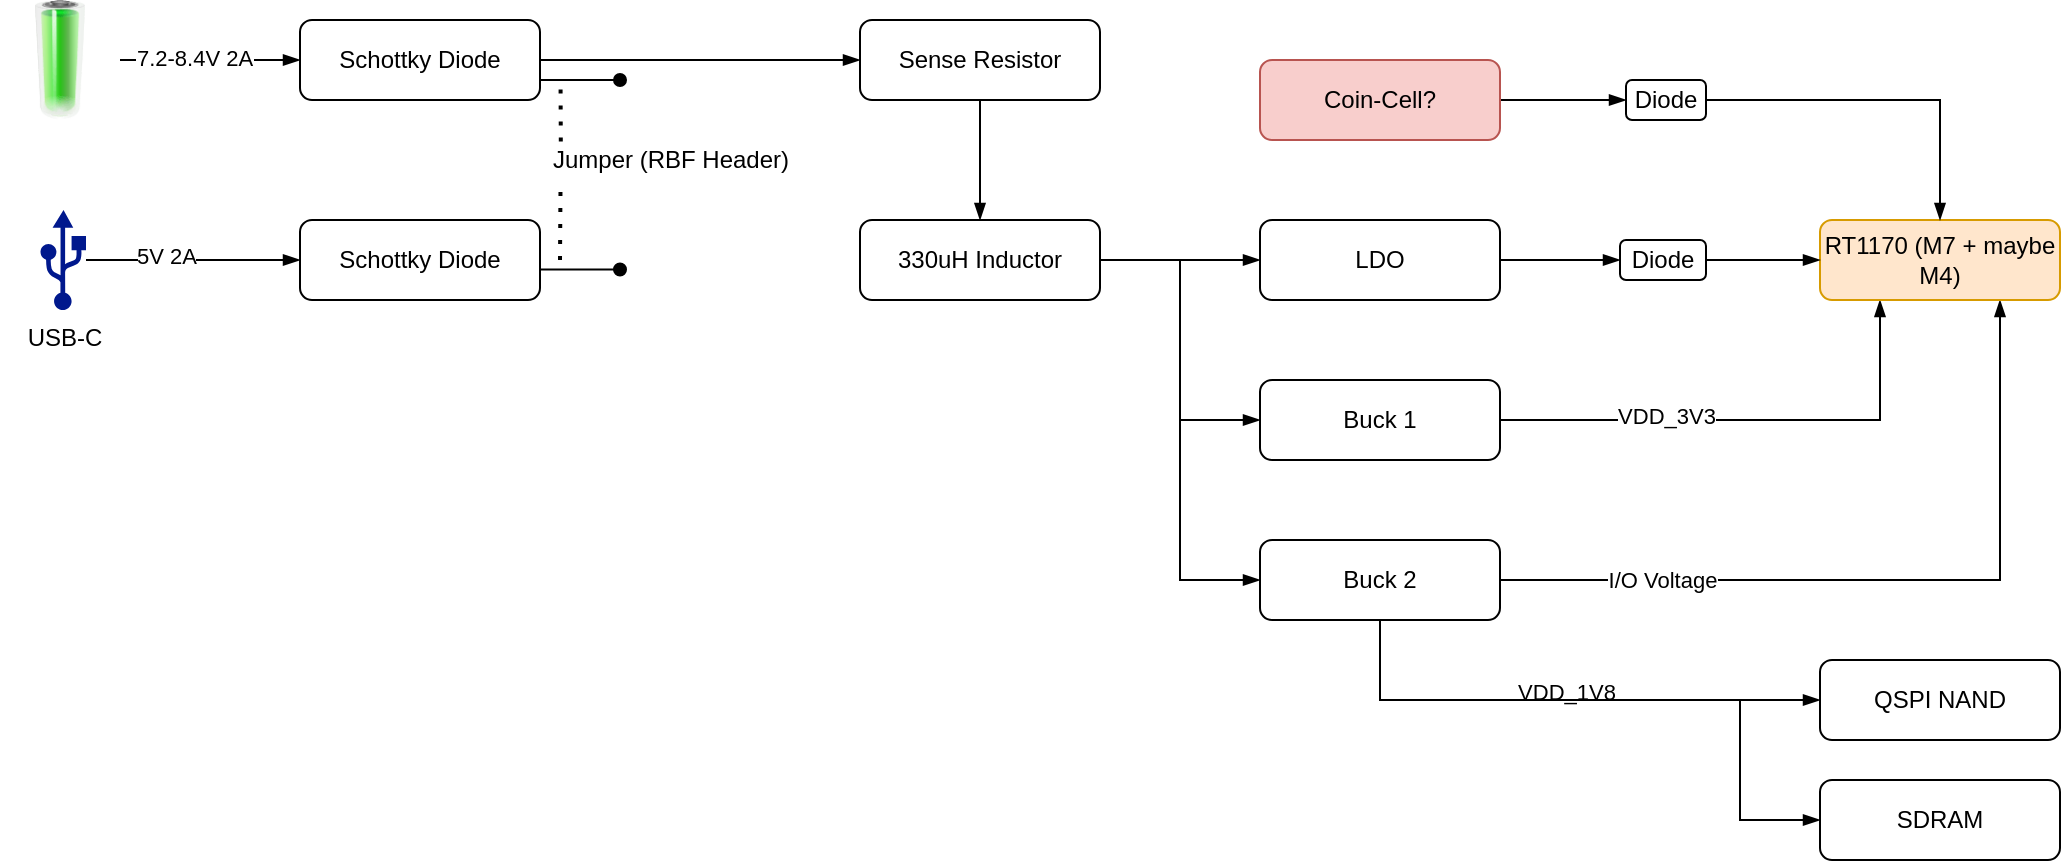 <mxfile version="15.8.7" type="device"><diagram id="C5RBs43oDa-KdzZeNtuy" name="Page-1"><mxGraphModel dx="390" dy="288" grid="1" gridSize="10" guides="1" tooltips="1" connect="1" arrows="1" fold="1" page="1" pageScale="1" pageWidth="827" pageHeight="1169" math="0" shadow="0"><root><mxCell id="WIyWlLk6GJQsqaUBKTNV-0"/><mxCell id="WIyWlLk6GJQsqaUBKTNV-1" parent="WIyWlLk6GJQsqaUBKTNV-0"/><mxCell id="aedh8HLbWds99tnUK3B1-33" style="edgeStyle=orthogonalEdgeStyle;rounded=0;orthogonalLoop=1;jettySize=auto;html=1;entryX=0.25;entryY=1;entryDx=0;entryDy=0;endArrow=blockThin;endFill=1;" edge="1" parent="WIyWlLk6GJQsqaUBKTNV-1" source="WIyWlLk6GJQsqaUBKTNV-7" target="aedh8HLbWds99tnUK3B1-28"><mxGeometry relative="1" as="geometry"><mxPoint x="880" y="260" as="targetPoint"/></mxGeometry></mxCell><mxCell id="aedh8HLbWds99tnUK3B1-37" value="VDD_3V3" style="edgeLabel;html=1;align=center;verticalAlign=middle;resizable=0;points=[];" vertex="1" connectable="0" parent="aedh8HLbWds99tnUK3B1-33"><mxGeometry x="-0.339" y="2" relative="1" as="geometry"><mxPoint as="offset"/></mxGeometry></mxCell><mxCell id="WIyWlLk6GJQsqaUBKTNV-7" value="Buck 1" style="rounded=1;whiteSpace=wrap;html=1;fontSize=12;glass=0;strokeWidth=1;shadow=0;" parent="WIyWlLk6GJQsqaUBKTNV-1" vertex="1"><mxGeometry x="680" y="240" width="120" height="40" as="geometry"/></mxCell><mxCell id="aedh8HLbWds99tnUK3B1-39" style="edgeStyle=orthogonalEdgeStyle;rounded=0;orthogonalLoop=1;jettySize=auto;html=1;entryX=0.75;entryY=1;entryDx=0;entryDy=0;endArrow=blockThin;endFill=1;" edge="1" parent="WIyWlLk6GJQsqaUBKTNV-1" source="WIyWlLk6GJQsqaUBKTNV-12" target="aedh8HLbWds99tnUK3B1-28"><mxGeometry relative="1" as="geometry"/></mxCell><mxCell id="aedh8HLbWds99tnUK3B1-42" value="I/O Voltage" style="edgeLabel;html=1;align=center;verticalAlign=middle;resizable=0;points=[];" vertex="1" connectable="0" parent="aedh8HLbWds99tnUK3B1-39"><mxGeometry x="-0.614" y="2" relative="1" as="geometry"><mxPoint x="5" y="2" as="offset"/></mxGeometry></mxCell><mxCell id="aedh8HLbWds99tnUK3B1-44" style="edgeStyle=orthogonalEdgeStyle;rounded=0;orthogonalLoop=1;jettySize=auto;html=1;endArrow=blockThin;endFill=1;entryX=0;entryY=0.5;entryDx=0;entryDy=0;" edge="1" parent="WIyWlLk6GJQsqaUBKTNV-1" source="WIyWlLk6GJQsqaUBKTNV-12" target="aedh8HLbWds99tnUK3B1-41"><mxGeometry relative="1" as="geometry"><mxPoint x="920" y="420" as="targetPoint"/><Array as="points"><mxPoint x="740" y="400"/></Array></mxGeometry></mxCell><mxCell id="aedh8HLbWds99tnUK3B1-45" value="VDD_1V8" style="edgeLabel;html=1;align=center;verticalAlign=middle;resizable=0;points=[];" vertex="1" connectable="0" parent="aedh8HLbWds99tnUK3B1-44"><mxGeometry x="0.018" y="3" relative="1" as="geometry"><mxPoint y="-1" as="offset"/></mxGeometry></mxCell><mxCell id="aedh8HLbWds99tnUK3B1-46" style="edgeStyle=orthogonalEdgeStyle;rounded=0;orthogonalLoop=1;jettySize=auto;html=1;entryX=0;entryY=0.5;entryDx=0;entryDy=0;endArrow=blockThin;endFill=1;" edge="1" parent="WIyWlLk6GJQsqaUBKTNV-1" source="WIyWlLk6GJQsqaUBKTNV-12" target="aedh8HLbWds99tnUK3B1-35"><mxGeometry relative="1" as="geometry"><Array as="points"><mxPoint x="740" y="400"/><mxPoint x="920" y="400"/><mxPoint x="920" y="460"/></Array></mxGeometry></mxCell><mxCell id="WIyWlLk6GJQsqaUBKTNV-12" value="Buck 2" style="rounded=1;whiteSpace=wrap;html=1;fontSize=12;glass=0;strokeWidth=1;shadow=0;" parent="WIyWlLk6GJQsqaUBKTNV-1" vertex="1"><mxGeometry x="680" y="320" width="120" height="40" as="geometry"/></mxCell><mxCell id="aedh8HLbWds99tnUK3B1-1" style="edgeStyle=orthogonalEdgeStyle;rounded=0;orthogonalLoop=1;jettySize=auto;html=1;endArrow=blockThin;endFill=1;" edge="1" parent="WIyWlLk6GJQsqaUBKTNV-1" source="aedh8HLbWds99tnUK3B1-0"><mxGeometry relative="1" as="geometry"><mxPoint x="200" y="180" as="targetPoint"/></mxGeometry></mxCell><mxCell id="aedh8HLbWds99tnUK3B1-2" value="5V 2A" style="edgeLabel;html=1;align=center;verticalAlign=middle;resizable=0;points=[];" vertex="1" connectable="0" parent="aedh8HLbWds99tnUK3B1-1"><mxGeometry x="-0.261" y="2" relative="1" as="geometry"><mxPoint as="offset"/></mxGeometry></mxCell><mxCell id="aedh8HLbWds99tnUK3B1-0" value="USB-C" style="sketch=0;aspect=fixed;pointerEvents=1;shadow=0;dashed=0;html=1;strokeColor=none;labelPosition=center;verticalLabelPosition=bottom;verticalAlign=top;align=center;fillColor=#00188D;shape=mxgraph.mscae.enterprise.usb;direction=north;" vertex="1" parent="WIyWlLk6GJQsqaUBKTNV-1"><mxGeometry x="70" y="155" width="23" height="50" as="geometry"/></mxCell><mxCell id="aedh8HLbWds99tnUK3B1-52" style="edgeStyle=orthogonalEdgeStyle;rounded=0;orthogonalLoop=1;jettySize=auto;html=1;entryX=0;entryY=0.5;entryDx=0;entryDy=0;endArrow=blockThin;endFill=1;" edge="1" parent="WIyWlLk6GJQsqaUBKTNV-1" source="aedh8HLbWds99tnUK3B1-3" target="aedh8HLbWds99tnUK3B1-49"><mxGeometry relative="1" as="geometry"/></mxCell><mxCell id="aedh8HLbWds99tnUK3B1-3" value="LDO" style="rounded=1;whiteSpace=wrap;html=1;fontSize=12;glass=0;strokeWidth=1;shadow=0;" vertex="1" parent="WIyWlLk6GJQsqaUBKTNV-1"><mxGeometry x="680" y="160" width="120" height="40" as="geometry"/></mxCell><mxCell id="aedh8HLbWds99tnUK3B1-22" style="edgeStyle=orthogonalEdgeStyle;rounded=0;orthogonalLoop=1;jettySize=auto;html=1;entryX=0.5;entryY=0;entryDx=0;entryDy=0;endArrow=blockThin;endFill=1;" edge="1" parent="WIyWlLk6GJQsqaUBKTNV-1" source="aedh8HLbWds99tnUK3B1-4" target="aedh8HLbWds99tnUK3B1-5"><mxGeometry relative="1" as="geometry"/></mxCell><mxCell id="aedh8HLbWds99tnUK3B1-4" value="Sense Resistor" style="rounded=1;whiteSpace=wrap;html=1;fontSize=12;glass=0;strokeWidth=1;shadow=0;" vertex="1" parent="WIyWlLk6GJQsqaUBKTNV-1"><mxGeometry x="480" y="60" width="120" height="40" as="geometry"/></mxCell><mxCell id="aedh8HLbWds99tnUK3B1-25" style="edgeStyle=orthogonalEdgeStyle;rounded=0;orthogonalLoop=1;jettySize=auto;html=1;entryX=0;entryY=0.5;entryDx=0;entryDy=0;endArrow=blockThin;endFill=1;" edge="1" parent="WIyWlLk6GJQsqaUBKTNV-1" source="aedh8HLbWds99tnUK3B1-5" target="aedh8HLbWds99tnUK3B1-3"><mxGeometry relative="1" as="geometry"/></mxCell><mxCell id="aedh8HLbWds99tnUK3B1-26" style="edgeStyle=orthogonalEdgeStyle;rounded=0;orthogonalLoop=1;jettySize=auto;html=1;endArrow=blockThin;endFill=1;entryX=0;entryY=0.5;entryDx=0;entryDy=0;" edge="1" parent="WIyWlLk6GJQsqaUBKTNV-1" source="aedh8HLbWds99tnUK3B1-5" target="WIyWlLk6GJQsqaUBKTNV-7"><mxGeometry relative="1" as="geometry"><mxPoint x="650" y="260" as="targetPoint"/></mxGeometry></mxCell><mxCell id="aedh8HLbWds99tnUK3B1-27" style="edgeStyle=orthogonalEdgeStyle;rounded=0;orthogonalLoop=1;jettySize=auto;html=1;entryX=0;entryY=0.5;entryDx=0;entryDy=0;endArrow=blockThin;endFill=1;" edge="1" parent="WIyWlLk6GJQsqaUBKTNV-1" source="aedh8HLbWds99tnUK3B1-5" target="WIyWlLk6GJQsqaUBKTNV-12"><mxGeometry relative="1" as="geometry"/></mxCell><mxCell id="aedh8HLbWds99tnUK3B1-5" value="330uH Inductor" style="rounded=1;whiteSpace=wrap;html=1;fontSize=12;glass=0;strokeWidth=1;shadow=0;" vertex="1" parent="WIyWlLk6GJQsqaUBKTNV-1"><mxGeometry x="480" y="160" width="120" height="40" as="geometry"/></mxCell><mxCell id="aedh8HLbWds99tnUK3B1-12" style="edgeStyle=orthogonalEdgeStyle;rounded=0;orthogonalLoop=1;jettySize=auto;html=1;endArrow=blockThin;endFill=1;entryX=0;entryY=0.5;entryDx=0;entryDy=0;" edge="1" parent="WIyWlLk6GJQsqaUBKTNV-1" source="aedh8HLbWds99tnUK3B1-8" target="aedh8HLbWds99tnUK3B1-14"><mxGeometry relative="1" as="geometry"><mxPoint x="180" y="80" as="targetPoint"/></mxGeometry></mxCell><mxCell id="aedh8HLbWds99tnUK3B1-13" value="7.2-8.4V 2A" style="edgeLabel;html=1;align=center;verticalAlign=middle;resizable=0;points=[];" vertex="1" connectable="0" parent="aedh8HLbWds99tnUK3B1-12"><mxGeometry x="-0.187" y="1" relative="1" as="geometry"><mxPoint as="offset"/></mxGeometry></mxCell><mxCell id="aedh8HLbWds99tnUK3B1-8" value="" style="image;html=1;image=img/lib/clip_art/general/Battery_100_128x128.png" vertex="1" parent="WIyWlLk6GJQsqaUBKTNV-1"><mxGeometry x="50" y="50" width="60" height="60" as="geometry"/></mxCell><mxCell id="aedh8HLbWds99tnUK3B1-20" style="edgeStyle=orthogonalEdgeStyle;rounded=0;orthogonalLoop=1;jettySize=auto;html=1;endArrow=blockThin;endFill=1;entryX=0;entryY=0.5;entryDx=0;entryDy=0;" edge="1" parent="WIyWlLk6GJQsqaUBKTNV-1" source="aedh8HLbWds99tnUK3B1-14" target="aedh8HLbWds99tnUK3B1-4"><mxGeometry relative="1" as="geometry"><mxPoint x="470" y="80" as="targetPoint"/></mxGeometry></mxCell><mxCell id="aedh8HLbWds99tnUK3B1-14" value="Schottky Diode" style="rounded=1;whiteSpace=wrap;html=1;fontSize=12;glass=0;strokeWidth=1;shadow=0;" vertex="1" parent="WIyWlLk6GJQsqaUBKTNV-1"><mxGeometry x="200" y="60" width="120" height="40" as="geometry"/></mxCell><mxCell id="aedh8HLbWds99tnUK3B1-15" value="Schottky Diode" style="rounded=1;whiteSpace=wrap;html=1;fontSize=12;glass=0;strokeWidth=1;shadow=0;" vertex="1" parent="WIyWlLk6GJQsqaUBKTNV-1"><mxGeometry x="200" y="160" width="120" height="40" as="geometry"/></mxCell><mxCell id="aedh8HLbWds99tnUK3B1-18" value="" style="endArrow=oval;html=1;rounded=0;endFill=1;" edge="1" parent="WIyWlLk6GJQsqaUBKTNV-1"><mxGeometry width="50" height="50" relative="1" as="geometry"><mxPoint x="320" y="184.76" as="sourcePoint"/><mxPoint x="360" y="184.76" as="targetPoint"/></mxGeometry></mxCell><mxCell id="aedh8HLbWds99tnUK3B1-19" value="" style="endArrow=oval;html=1;rounded=0;endFill=1;" edge="1" parent="WIyWlLk6GJQsqaUBKTNV-1"><mxGeometry width="50" height="50" relative="1" as="geometry"><mxPoint x="320" y="90" as="sourcePoint"/><mxPoint x="360" y="90" as="targetPoint"/></mxGeometry></mxCell><mxCell id="aedh8HLbWds99tnUK3B1-21" value="Jumper (RBF Header)" style="text;html=1;align=center;verticalAlign=middle;resizable=0;points=[];autosize=1;strokeColor=none;fillColor=none;" vertex="1" parent="WIyWlLk6GJQsqaUBKTNV-1"><mxGeometry x="320" y="120" width="130" height="20" as="geometry"/></mxCell><mxCell id="aedh8HLbWds99tnUK3B1-28" value="RT1170 (M7 + maybe M4)" style="rounded=1;whiteSpace=wrap;html=1;fontSize=12;glass=0;strokeWidth=1;shadow=0;fillColor=#ffe6cc;strokeColor=#d79b00;" vertex="1" parent="WIyWlLk6GJQsqaUBKTNV-1"><mxGeometry x="960" y="160" width="120" height="40" as="geometry"/></mxCell><mxCell id="aedh8HLbWds99tnUK3B1-50" style="edgeStyle=orthogonalEdgeStyle;rounded=0;orthogonalLoop=1;jettySize=auto;html=1;entryX=0;entryY=0.5;entryDx=0;entryDy=0;endArrow=blockThin;endFill=1;" edge="1" parent="WIyWlLk6GJQsqaUBKTNV-1" source="aedh8HLbWds99tnUK3B1-29" target="aedh8HLbWds99tnUK3B1-47"><mxGeometry relative="1" as="geometry"/></mxCell><mxCell id="aedh8HLbWds99tnUK3B1-29" value="Coin-Cell?" style="rounded=1;whiteSpace=wrap;html=1;fontSize=12;glass=0;strokeWidth=1;shadow=0;fillColor=#f8cecc;strokeColor=#b85450;" vertex="1" parent="WIyWlLk6GJQsqaUBKTNV-1"><mxGeometry x="680" y="80" width="120" height="40" as="geometry"/></mxCell><mxCell id="aedh8HLbWds99tnUK3B1-35" value="SDRAM" style="rounded=1;whiteSpace=wrap;html=1;fontSize=12;glass=0;strokeWidth=1;shadow=0;" vertex="1" parent="WIyWlLk6GJQsqaUBKTNV-1"><mxGeometry x="960" y="440" width="120" height="40" as="geometry"/></mxCell><mxCell id="aedh8HLbWds99tnUK3B1-41" value="QSPI NAND" style="rounded=1;whiteSpace=wrap;html=1;fontSize=12;glass=0;strokeWidth=1;shadow=0;" vertex="1" parent="WIyWlLk6GJQsqaUBKTNV-1"><mxGeometry x="960" y="380" width="120" height="40" as="geometry"/></mxCell><mxCell id="aedh8HLbWds99tnUK3B1-51" style="edgeStyle=orthogonalEdgeStyle;rounded=0;orthogonalLoop=1;jettySize=auto;html=1;entryX=0.5;entryY=0;entryDx=0;entryDy=0;endArrow=blockThin;endFill=1;" edge="1" parent="WIyWlLk6GJQsqaUBKTNV-1" source="aedh8HLbWds99tnUK3B1-47" target="aedh8HLbWds99tnUK3B1-28"><mxGeometry relative="1" as="geometry"/></mxCell><mxCell id="aedh8HLbWds99tnUK3B1-47" value="Diode" style="rounded=1;whiteSpace=wrap;html=1;fontSize=12;glass=0;strokeWidth=1;shadow=0;" vertex="1" parent="WIyWlLk6GJQsqaUBKTNV-1"><mxGeometry x="863" y="90" width="40" height="20" as="geometry"/></mxCell><mxCell id="aedh8HLbWds99tnUK3B1-53" style="edgeStyle=orthogonalEdgeStyle;rounded=0;orthogonalLoop=1;jettySize=auto;html=1;entryX=0;entryY=0.5;entryDx=0;entryDy=0;endArrow=blockThin;endFill=1;" edge="1" parent="WIyWlLk6GJQsqaUBKTNV-1" source="aedh8HLbWds99tnUK3B1-49" target="aedh8HLbWds99tnUK3B1-28"><mxGeometry relative="1" as="geometry"/></mxCell><mxCell id="aedh8HLbWds99tnUK3B1-49" value="Diode" style="rounded=1;whiteSpace=wrap;html=1;fontSize=12;glass=0;strokeWidth=1;shadow=0;" vertex="1" parent="WIyWlLk6GJQsqaUBKTNV-1"><mxGeometry x="860" y="170" width="43" height="20" as="geometry"/></mxCell><mxCell id="aedh8HLbWds99tnUK3B1-54" value="" style="endArrow=none;dashed=1;html=1;dashPattern=1 3;strokeWidth=2;rounded=0;entryX=0.079;entryY=1.075;entryDx=0;entryDy=0;entryPerimeter=0;" edge="1" parent="WIyWlLk6GJQsqaUBKTNV-1" target="aedh8HLbWds99tnUK3B1-21"><mxGeometry width="50" height="50" relative="1" as="geometry"><mxPoint x="330" y="180" as="sourcePoint"/><mxPoint x="380" y="130" as="targetPoint"/></mxGeometry></mxCell><mxCell id="aedh8HLbWds99tnUK3B1-55" value="" style="endArrow=none;dashed=1;html=1;dashPattern=1 3;strokeWidth=2;rounded=0;entryX=0.079;entryY=1.075;entryDx=0;entryDy=0;entryPerimeter=0;exitX=0.08;exitY=0.04;exitDx=0;exitDy=0;exitPerimeter=0;" edge="1" parent="WIyWlLk6GJQsqaUBKTNV-1" source="aedh8HLbWds99tnUK3B1-21"><mxGeometry width="50" height="50" relative="1" as="geometry"><mxPoint x="330" y="110" as="sourcePoint"/><mxPoint x="330.27" y="90.0" as="targetPoint"/></mxGeometry></mxCell></root></mxGraphModel></diagram></mxfile>